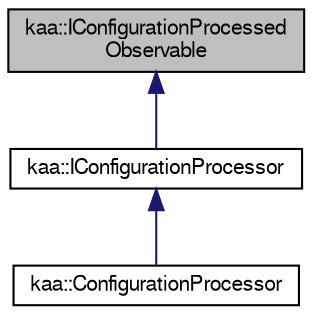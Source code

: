 digraph "kaa::IConfigurationProcessedObservable"
{
  bgcolor="transparent";
  edge [fontname="FreeSans",fontsize="10",labelfontname="FreeSans",labelfontsize="10"];
  node [fontname="FreeSans",fontsize="10",shape=record];
  Node1 [label="kaa::IConfigurationProcessed\lObservable",height=0.2,width=0.4,color="black", fillcolor="grey75", style="filled" fontcolor="black"];
  Node1 -> Node2 [dir="back",color="midnightblue",fontsize="10",style="solid",fontname="FreeSans"];
  Node2 [label="kaa::IConfigurationProcessor",height=0.2,width=0.4,color="black",URL="$classkaa_1_1IConfigurationProcessor.html"];
  Node2 -> Node3 [dir="back",color="midnightblue",fontsize="10",style="solid",fontname="FreeSans"];
  Node3 [label="kaa::ConfigurationProcessor",height=0.2,width=0.4,color="black",URL="$classkaa_1_1ConfigurationProcessor.html"];
}
